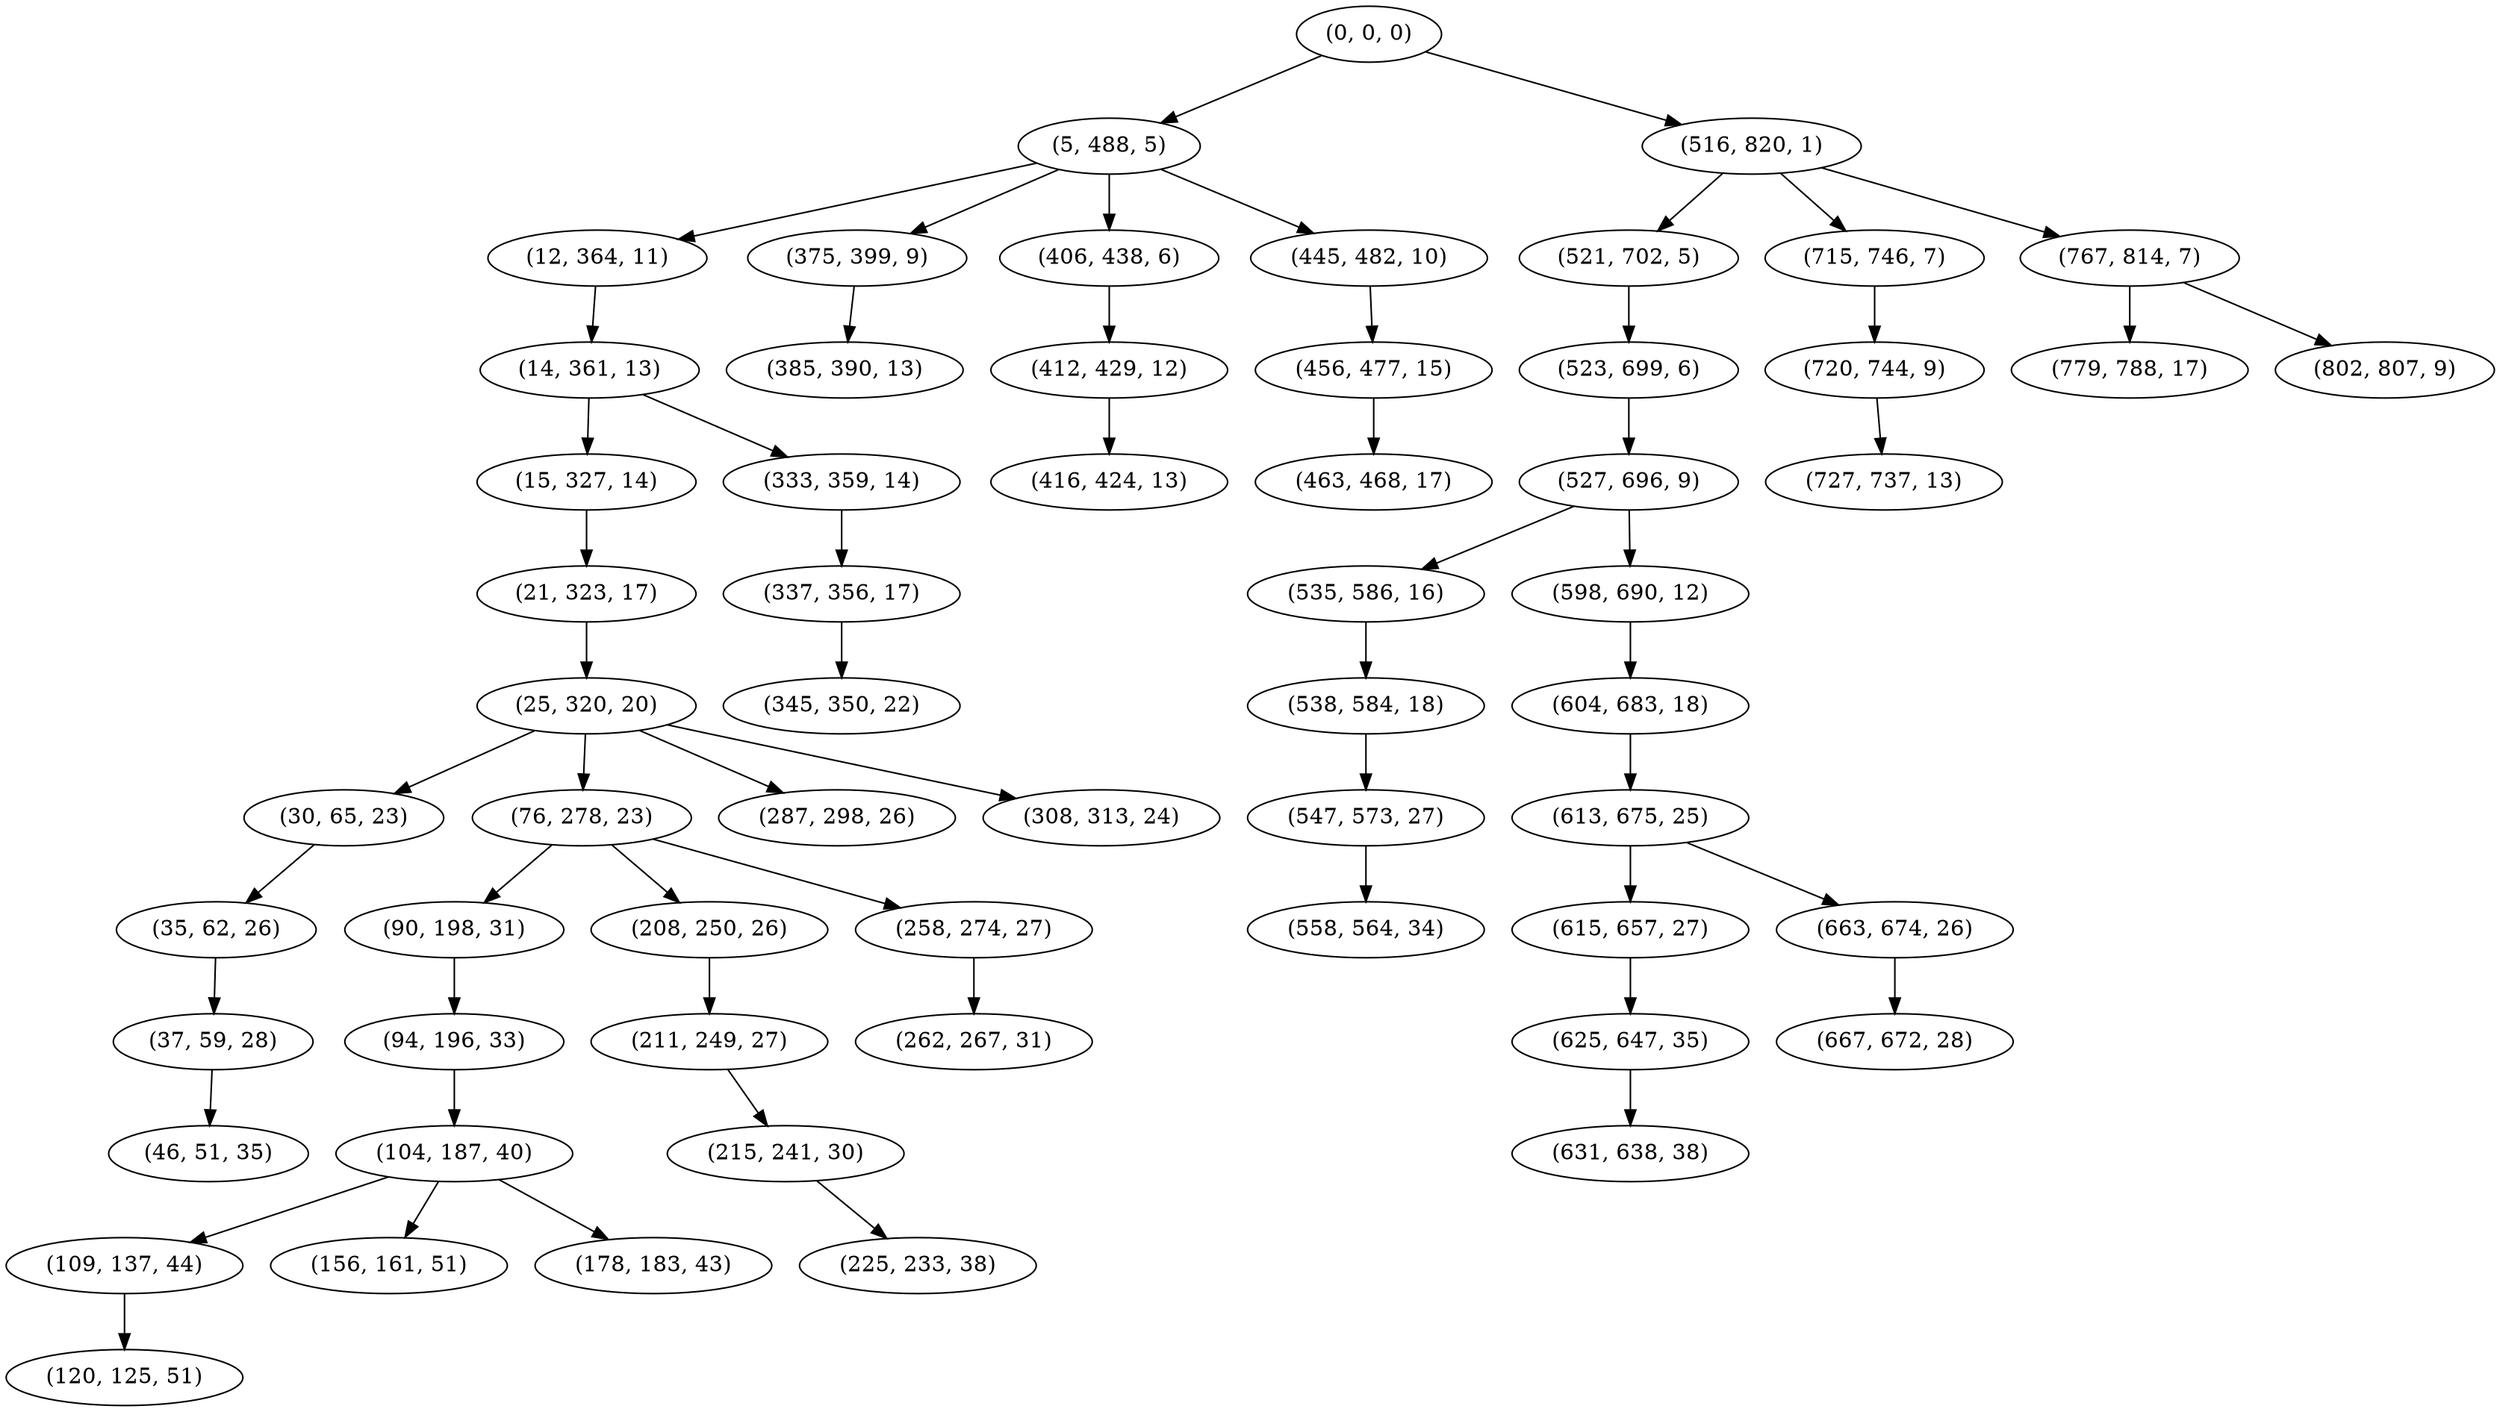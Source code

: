 digraph tree {
    "(0, 0, 0)";
    "(5, 488, 5)";
    "(12, 364, 11)";
    "(14, 361, 13)";
    "(15, 327, 14)";
    "(21, 323, 17)";
    "(25, 320, 20)";
    "(30, 65, 23)";
    "(35, 62, 26)";
    "(37, 59, 28)";
    "(46, 51, 35)";
    "(76, 278, 23)";
    "(90, 198, 31)";
    "(94, 196, 33)";
    "(104, 187, 40)";
    "(109, 137, 44)";
    "(120, 125, 51)";
    "(156, 161, 51)";
    "(178, 183, 43)";
    "(208, 250, 26)";
    "(211, 249, 27)";
    "(215, 241, 30)";
    "(225, 233, 38)";
    "(258, 274, 27)";
    "(262, 267, 31)";
    "(287, 298, 26)";
    "(308, 313, 24)";
    "(333, 359, 14)";
    "(337, 356, 17)";
    "(345, 350, 22)";
    "(375, 399, 9)";
    "(385, 390, 13)";
    "(406, 438, 6)";
    "(412, 429, 12)";
    "(416, 424, 13)";
    "(445, 482, 10)";
    "(456, 477, 15)";
    "(463, 468, 17)";
    "(516, 820, 1)";
    "(521, 702, 5)";
    "(523, 699, 6)";
    "(527, 696, 9)";
    "(535, 586, 16)";
    "(538, 584, 18)";
    "(547, 573, 27)";
    "(558, 564, 34)";
    "(598, 690, 12)";
    "(604, 683, 18)";
    "(613, 675, 25)";
    "(615, 657, 27)";
    "(625, 647, 35)";
    "(631, 638, 38)";
    "(663, 674, 26)";
    "(667, 672, 28)";
    "(715, 746, 7)";
    "(720, 744, 9)";
    "(727, 737, 13)";
    "(767, 814, 7)";
    "(779, 788, 17)";
    "(802, 807, 9)";
    "(0, 0, 0)" -> "(5, 488, 5)";
    "(0, 0, 0)" -> "(516, 820, 1)";
    "(5, 488, 5)" -> "(12, 364, 11)";
    "(5, 488, 5)" -> "(375, 399, 9)";
    "(5, 488, 5)" -> "(406, 438, 6)";
    "(5, 488, 5)" -> "(445, 482, 10)";
    "(12, 364, 11)" -> "(14, 361, 13)";
    "(14, 361, 13)" -> "(15, 327, 14)";
    "(14, 361, 13)" -> "(333, 359, 14)";
    "(15, 327, 14)" -> "(21, 323, 17)";
    "(21, 323, 17)" -> "(25, 320, 20)";
    "(25, 320, 20)" -> "(30, 65, 23)";
    "(25, 320, 20)" -> "(76, 278, 23)";
    "(25, 320, 20)" -> "(287, 298, 26)";
    "(25, 320, 20)" -> "(308, 313, 24)";
    "(30, 65, 23)" -> "(35, 62, 26)";
    "(35, 62, 26)" -> "(37, 59, 28)";
    "(37, 59, 28)" -> "(46, 51, 35)";
    "(76, 278, 23)" -> "(90, 198, 31)";
    "(76, 278, 23)" -> "(208, 250, 26)";
    "(76, 278, 23)" -> "(258, 274, 27)";
    "(90, 198, 31)" -> "(94, 196, 33)";
    "(94, 196, 33)" -> "(104, 187, 40)";
    "(104, 187, 40)" -> "(109, 137, 44)";
    "(104, 187, 40)" -> "(156, 161, 51)";
    "(104, 187, 40)" -> "(178, 183, 43)";
    "(109, 137, 44)" -> "(120, 125, 51)";
    "(208, 250, 26)" -> "(211, 249, 27)";
    "(211, 249, 27)" -> "(215, 241, 30)";
    "(215, 241, 30)" -> "(225, 233, 38)";
    "(258, 274, 27)" -> "(262, 267, 31)";
    "(333, 359, 14)" -> "(337, 356, 17)";
    "(337, 356, 17)" -> "(345, 350, 22)";
    "(375, 399, 9)" -> "(385, 390, 13)";
    "(406, 438, 6)" -> "(412, 429, 12)";
    "(412, 429, 12)" -> "(416, 424, 13)";
    "(445, 482, 10)" -> "(456, 477, 15)";
    "(456, 477, 15)" -> "(463, 468, 17)";
    "(516, 820, 1)" -> "(521, 702, 5)";
    "(516, 820, 1)" -> "(715, 746, 7)";
    "(516, 820, 1)" -> "(767, 814, 7)";
    "(521, 702, 5)" -> "(523, 699, 6)";
    "(523, 699, 6)" -> "(527, 696, 9)";
    "(527, 696, 9)" -> "(535, 586, 16)";
    "(527, 696, 9)" -> "(598, 690, 12)";
    "(535, 586, 16)" -> "(538, 584, 18)";
    "(538, 584, 18)" -> "(547, 573, 27)";
    "(547, 573, 27)" -> "(558, 564, 34)";
    "(598, 690, 12)" -> "(604, 683, 18)";
    "(604, 683, 18)" -> "(613, 675, 25)";
    "(613, 675, 25)" -> "(615, 657, 27)";
    "(613, 675, 25)" -> "(663, 674, 26)";
    "(615, 657, 27)" -> "(625, 647, 35)";
    "(625, 647, 35)" -> "(631, 638, 38)";
    "(663, 674, 26)" -> "(667, 672, 28)";
    "(715, 746, 7)" -> "(720, 744, 9)";
    "(720, 744, 9)" -> "(727, 737, 13)";
    "(767, 814, 7)" -> "(779, 788, 17)";
    "(767, 814, 7)" -> "(802, 807, 9)";
}
